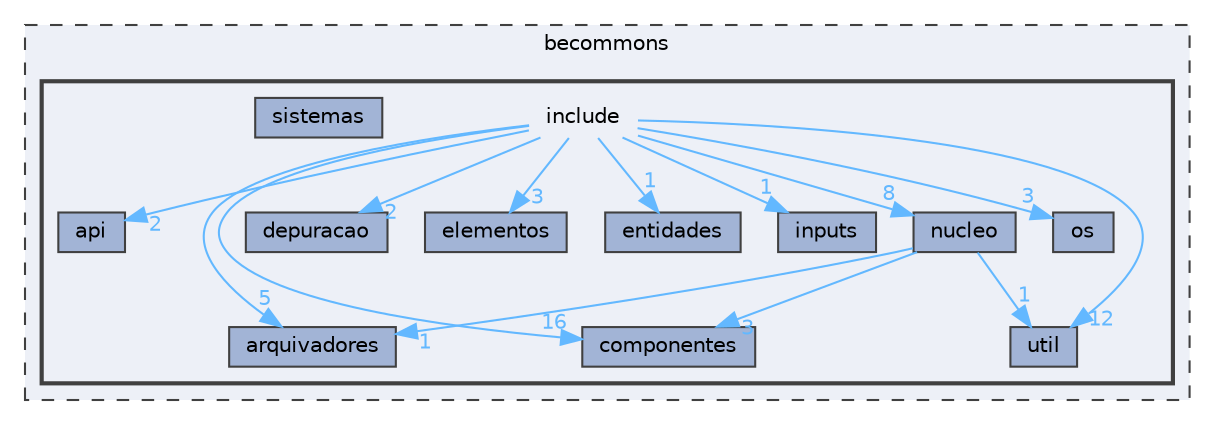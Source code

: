 digraph "becommons/include"
{
 // LATEX_PDF_SIZE
  bgcolor="transparent";
  edge [fontname=Helvetica,fontsize=10,labelfontname=Helvetica,labelfontsize=10];
  node [fontname=Helvetica,fontsize=10,shape=box,height=0.2,width=0.4];
  compound=true
  subgraph clusterdir_0394786a11e0dfde3dca27fdccf84bfd {
    graph [ bgcolor="#edf0f7", pencolor="grey25", label="becommons", fontname=Helvetica,fontsize=10 style="filled,dashed", URL="dir_0394786a11e0dfde3dca27fdccf84bfd.html",tooltip=""]
  subgraph clusterdir_9a744b5567c265deacf566b467d8af59 {
    graph [ bgcolor="#edf0f7", pencolor="grey25", label="", fontname=Helvetica,fontsize=10 style="filled,bold", URL="dir_9a744b5567c265deacf566b467d8af59.html",tooltip=""]
    dir_9a744b5567c265deacf566b467d8af59 [shape=plaintext, label="include"];
  dir_e07a69a71bd80e8a87e2f4fd89c68eef [label="api", fillcolor="#a2b4d6", color="grey25", style="filled", URL="dir_e07a69a71bd80e8a87e2f4fd89c68eef.html",tooltip=""];
  dir_0058f9f8930e3f234e27134542bf0d59 [label="arquivadores", fillcolor="#a2b4d6", color="grey25", style="filled", URL="dir_0058f9f8930e3f234e27134542bf0d59.html",tooltip=""];
  dir_111f21dc146a617cd827120506a93450 [label="componentes", fillcolor="#a2b4d6", color="grey25", style="filled", URL="dir_111f21dc146a617cd827120506a93450.html",tooltip=""];
  dir_93f6fb17ca1aefce61f3d661bd348831 [label="depuracao", fillcolor="#a2b4d6", color="grey25", style="filled", URL="dir_93f6fb17ca1aefce61f3d661bd348831.html",tooltip=""];
  dir_b1eee439f86f75fbc695d9d24374e815 [label="elementos", fillcolor="#a2b4d6", color="grey25", style="filled", URL="dir_b1eee439f86f75fbc695d9d24374e815.html",tooltip=""];
  dir_ad84174b1d22f877aaa01cba77f76f93 [label="entidades", fillcolor="#a2b4d6", color="grey25", style="filled", URL="dir_ad84174b1d22f877aaa01cba77f76f93.html",tooltip=""];
  dir_e48180f9230982b0cc0b1e4a3b823aad [label="inputs", fillcolor="#a2b4d6", color="grey25", style="filled", URL="dir_e48180f9230982b0cc0b1e4a3b823aad.html",tooltip=""];
  dir_6d1d8208ac4b46200d5c1cb355b49c73 [label="nucleo", fillcolor="#a2b4d6", color="grey25", style="filled", URL="dir_6d1d8208ac4b46200d5c1cb355b49c73.html",tooltip=""];
  dir_848b0061d2cb1858b446aa4d37e41215 [label="os", fillcolor="#a2b4d6", color="grey25", style="filled", URL="dir_848b0061d2cb1858b446aa4d37e41215.html",tooltip=""];
  dir_c7a417469c1f088065cd2c30eb0a4785 [label="sistemas", fillcolor="#a2b4d6", color="grey25", style="filled", URL="dir_c7a417469c1f088065cd2c30eb0a4785.html",tooltip=""];
  dir_01945739458c10315f029035be55b339 [label="util", fillcolor="#a2b4d6", color="grey25", style="filled", URL="dir_01945739458c10315f029035be55b339.html",tooltip=""];
  }
  }
  dir_9a744b5567c265deacf566b467d8af59->dir_0058f9f8930e3f234e27134542bf0d59 [headlabel="5", labeldistance=1.5 headhref="dir_000011_000002.html" href="dir_000011_000002.html" color="steelblue1" fontcolor="steelblue1"];
  dir_9a744b5567c265deacf566b467d8af59->dir_01945739458c10315f029035be55b339 [headlabel="12", labeldistance=1.5 headhref="dir_000011_000027.html" href="dir_000011_000027.html" color="steelblue1" fontcolor="steelblue1"];
  dir_9a744b5567c265deacf566b467d8af59->dir_111f21dc146a617cd827120506a93450 [headlabel="16", labeldistance=1.5 headhref="dir_000011_000005.html" href="dir_000011_000005.html" color="steelblue1" fontcolor="steelblue1"];
  dir_9a744b5567c265deacf566b467d8af59->dir_6d1d8208ac4b46200d5c1cb355b49c73 [headlabel="8", labeldistance=1.5 headhref="dir_000011_000015.html" href="dir_000011_000015.html" color="steelblue1" fontcolor="steelblue1"];
  dir_9a744b5567c265deacf566b467d8af59->dir_848b0061d2cb1858b446aa4d37e41215 [headlabel="3", labeldistance=1.5 headhref="dir_000011_000017.html" href="dir_000011_000017.html" color="steelblue1" fontcolor="steelblue1"];
  dir_9a744b5567c265deacf566b467d8af59->dir_93f6fb17ca1aefce61f3d661bd348831 [headlabel="2", labeldistance=1.5 headhref="dir_000011_000007.html" href="dir_000011_000007.html" color="steelblue1" fontcolor="steelblue1"];
  dir_9a744b5567c265deacf566b467d8af59->dir_ad84174b1d22f877aaa01cba77f76f93 [headlabel="1", labeldistance=1.5 headhref="dir_000011_000010.html" href="dir_000011_000010.html" color="steelblue1" fontcolor="steelblue1"];
  dir_9a744b5567c265deacf566b467d8af59->dir_b1eee439f86f75fbc695d9d24374e815 [headlabel="3", labeldistance=1.5 headhref="dir_000011_000009.html" href="dir_000011_000009.html" color="steelblue1" fontcolor="steelblue1"];
  dir_9a744b5567c265deacf566b467d8af59->dir_e07a69a71bd80e8a87e2f4fd89c68eef [headlabel="2", labeldistance=1.5 headhref="dir_000011_000000.html" href="dir_000011_000000.html" color="steelblue1" fontcolor="steelblue1"];
  dir_9a744b5567c265deacf566b467d8af59->dir_e48180f9230982b0cc0b1e4a3b823aad [headlabel="1", labeldistance=1.5 headhref="dir_000011_000013.html" href="dir_000011_000013.html" color="steelblue1" fontcolor="steelblue1"];
  dir_6d1d8208ac4b46200d5c1cb355b49c73->dir_0058f9f8930e3f234e27134542bf0d59 [headlabel="1", labeldistance=1.5 headhref="dir_000015_000002.html" href="dir_000015_000002.html" color="steelblue1" fontcolor="steelblue1"];
  dir_6d1d8208ac4b46200d5c1cb355b49c73->dir_01945739458c10315f029035be55b339 [headlabel="1", labeldistance=1.5 headhref="dir_000015_000027.html" href="dir_000015_000027.html" color="steelblue1" fontcolor="steelblue1"];
  dir_6d1d8208ac4b46200d5c1cb355b49c73->dir_111f21dc146a617cd827120506a93450 [headlabel="3", labeldistance=1.5 headhref="dir_000015_000005.html" href="dir_000015_000005.html" color="steelblue1" fontcolor="steelblue1"];
}
